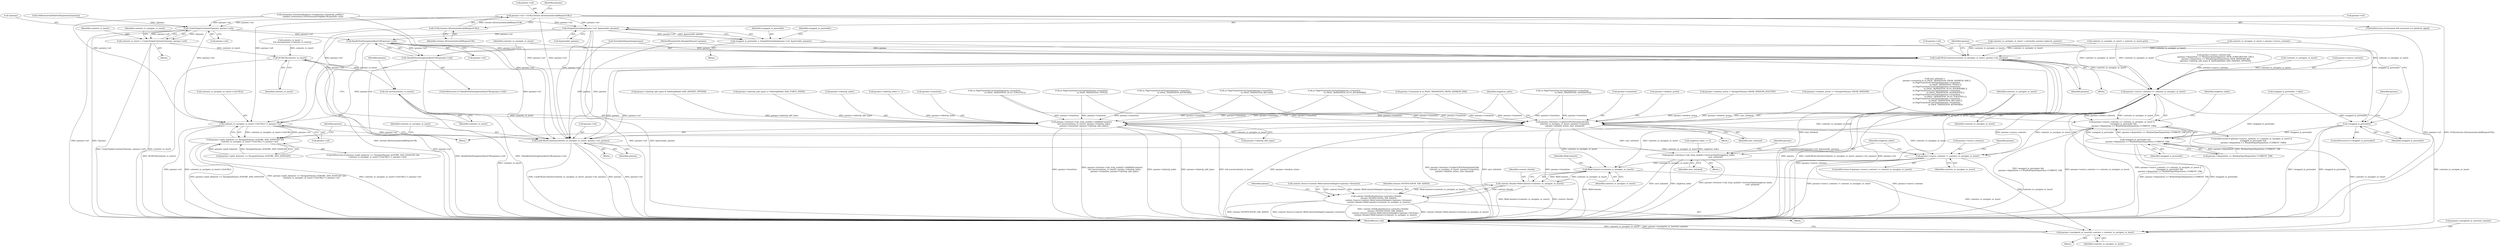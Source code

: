 digraph "0_Chrome_c552cd7b8a0862f6b3c8c6a07f98bda3721101eb_0@pointer" {
"1000136" [label="(Call,params->url = GURL(chrome::kExtensionInvalidRequestURL))"];
"1000140" [label="(Call,GURL(chrome::kExtensionInvalidRequestURL))"];
"1000419" [label="(Call,CreateTargetContents(*params, params->url))"];
"1000417" [label="(Call,contents_to_insert = CreateTargetContents(*params, params->url))"];
"1000543" [label="(Call,DCHECK(contents_to_insert))"];
"1000546" [label="(Call,std::move(contents_to_insert))"];
"1000545" [label="(Call,params->browser->tab_strip_model()->AddWebContents(\n        std::move(contents_to_insert), params->tabstrip_index,\n        params->transition, params->tabstrip_add_types))"];
"1000464" [label="(Call,HandleNonNavigationAboutURL(params->url))"];
"1000463" [label="(Call,!HandleNonNavigationAboutURL(params->url))"];
"1000469" [label="(Call,LoadURLInContents(contents_to_navigate_or_insert, params->url, params))"];
"1000502" [label="(Call,params->source_contents == contents_to_navigate_or_insert)"];
"1000501" [label="(Call,params->source_contents == contents_to_navigate_or_insert ||\n      (swapped_in_prerender &&\n       params->disposition == WindowOpenDisposition::CURRENT_TAB))"];
"1000515" [label="(Call,params->browser->UpdateUIForNavigationInTab(\n        contents_to_navigate_or_insert, params->transition,\n        params->window_action, user_initiated))"];
"1000599" [label="(Call,LoadURLInContents(contents_to_navigate_or_insert, params->url, params))"];
"1000606" [label="(Call,params->source_contents != contents_to_navigate_or_insert)"];
"1000657" [label="(Call,WebContents>(contents_to_navigate_or_insert))"];
"1000655" [label="(Call,content::Details<WebContents>(contents_to_navigate_or_insert))"];
"1000646" [label="(Call,content::NotificationService::current()->Notify(\n        chrome::NOTIFICATION_TAB_ADDED,\n        content::Source<content::WebContentsDelegate>(params->browser),\n        content::Details<WebContents>(contents_to_navigate_or_insert)))"];
"1000660" [label="(Call,params->navigated_or_inserted_contents = contents_to_navigate_or_insert)"];
"1000612" [label="(Call,params->browser->tab_strip_model()->ActivateTabAt(singleton_index,\n                                                        user_initiated))"];
"1000593" [label="(Call,contents_to_navigate_or_insert->GetURL() != params->url)"];
"1000587" [label="(Call,params->path_behavior == NavigateParams::IGNORE_AND_NAVIGATE &&\n               contents_to_navigate_or_insert->GetURL() != params->url)"];
"1000442" [label="(Call,SwapInPrerender(params->url, &prerender_params))"];
"1000440" [label="(Call,swapped_in_prerender = SwapInPrerender(params->url, &prerender_params))"];
"1000459" [label="(Call,!swapped_in_prerender)"];
"1000507" [label="(Call,swapped_in_prerender &&\n       params->disposition == WindowOpenDisposition::CURRENT_TAB)"];
"1000422" [label="(Call,params->url)"];
"1000419" [label="(Call,CreateTargetContents(*params, params->url))"];
"1000141" [label="(Identifier,chrome::kExtensionInvalidRequestURL)"];
"1000605" [label="(ControlStructure,if (params->source_contents != contents_to_navigate_or_insert))"];
"1000365" [label="(Call,ui::PageTransitionCoreTypeIs(params->transition,\n                                   ui::PAGE_TRANSITION_TYPED))"];
"1000588" [label="(Call,params->path_behavior == NavigateParams::IGNORE_AND_NAVIGATE)"];
"1000606" [label="(Call,params->source_contents != contents_to_navigate_or_insert)"];
"1000400" [label="(Call,swapped_in_prerender = false)"];
"1000440" [label="(Call,swapped_in_prerender = SwapInPrerender(params->url, &prerender_params))"];
"1000532" [label="(Call,params->tabstrip_index != -1)"];
"1000551" [label="(Call,params->transition)"];
"1000218" [label="(Call,GetBrowserAndTabForDisposition(*params))"];
"1000356" [label="(Call,user_initiated =\n      params->transition & ui::PAGE_TRANSITION_FROM_ADDRESS_BAR ||\n      ui::PageTransitionCoreTypeIs(params->transition,\n                                   ui::PAGE_TRANSITION_TYPED) ||\n      ui::PageTransitionCoreTypeIs(params->transition,\n                                   ui::PAGE_TRANSITION_AUTO_BOOKMARK) ||\n      ui::PageTransitionCoreTypeIs(params->transition,\n                                   ui::PAGE_TRANSITION_GENERATED) ||\n      ui::PageTransitionCoreTypeIs(params->transition,\n                                   ui::PAGE_TRANSITION_AUTO_TOPLEVEL) ||\n      ui::PageTransitionCoreTypeIs(params->transition,\n                                   ui::PAGE_TRANSITION_RELOAD) ||\n      ui::PageTransitionCoreTypeIs(params->transition,\n                                   ui::PAGE_TRANSITION_KEYWORD))"];
"1000507" [label="(Call,swapped_in_prerender &&\n       params->disposition == WindowOpenDisposition::CURRENT_TAB)"];
"1000377" [label="(Call,ui::PageTransitionCoreTypeIs(params->transition,\n                                   ui::PAGE_TRANSITION_GENERATED))"];
"1000523" [label="(Identifier,user_initiated)"];
"1000608" [label="(Identifier,params)"];
"1000645" [label="(Block,)"];
"1000647" [label="(Identifier,chrome::NOTIFICATION_TAB_ADDED)"];
"1000611" [label="(Block,)"];
"1000601" [label="(Call,params->url)"];
"1000517" [label="(Call,params->transition)"];
"1000545" [label="(Call,params->browser->tab_strip_model()->AddWebContents(\n        std::move(contents_to_insert), params->tabstrip_index,\n        params->transition, params->tabstrip_add_types))"];
"1000434" [label="(Call,contents_to_navigate_or_insert = params->source_contents)"];
"1000538" [label="(Call,params->tabstrip_add_types |= TabStripModel::ADD_FORCE_INDEX)"];
"1000471" [label="(Call,params->url)"];
"1000527" [label="(Identifier,singleton_index)"];
"1000140" [label="(Call,GURL(chrome::kExtensionInvalidRequestURL))"];
"1000600" [label="(Identifier,contents_to_navigate_or_insert)"];
"1000508" [label="(Identifier,swapped_in_prerender)"];
"1000137" [label="(Call,params->url)"];
"1000478" [label="(Call,params->source_contents &&\n      (params->disposition == WindowOpenDisposition::NEW_FOREGROUND_TAB ||\n       params->disposition == WindowOpenDisposition::NEW_WINDOW) &&\n      (params->tabstrip_add_types & TabStripModel::ADD_INHERIT_OPENER))"];
"1000146" [label="(Identifier,params)"];
"1000516" [label="(Identifier,contents_to_navigate_or_insert)"];
"1000450" [label="(Call,contents_to_navigate_or_insert = prerender_params.replaced_contents)"];
"1000449" [label="(Identifier,swapped_in_prerender)"];
"1000662" [label="(Identifier,params)"];
"1000474" [label="(Identifier,params)"];
"1000543" [label="(Call,DCHECK(contents_to_insert))"];
"1000657" [label="(Call,WebContents>(contents_to_navigate_or_insert))"];
"1000548" [label="(Call,params->tabstrip_index)"];
"1000544" [label="(Identifier,contents_to_insert)"];
"1000464" [label="(Call,HandleNonNavigationAboutURL(params->url))"];
"1000610" [label="(Identifier,contents_to_navigate_or_insert)"];
"1000371" [label="(Call,ui::PageTransitionCoreTypeIs(params->transition,\n                                   ui::PAGE_TRANSITION_AUTO_BOOKMARK))"];
"1000665" [label="(MethodReturn,void)"];
"1000646" [label="(Call,content::NotificationService::current()->Notify(\n        chrome::NOTIFICATION_TAB_ADDED,\n        content::Source<content::WebContentsDelegate>(params->browser),\n        content::Details<WebContents>(contents_to_navigate_or_insert)))"];
"1000520" [label="(Call,params->window_action)"];
"1000546" [label="(Call,std::move(contents_to_insert))"];
"1000359" [label="(Call,params->transition & ui::PAGE_TRANSITION_FROM_ADDRESS_BAR)"];
"1000416" [label="(Block,)"];
"1000613" [label="(Identifier,singleton_index)"];
"1000128" [label="(Call,extensions::ExtensionRegistry::Get(params->initiating_profile)->\n        enabled_extensions().GetExtensionOrAppByURL(params->url))"];
"1000648" [label="(Call,content::Source<content::WebContentsDelegate>(params->browser))"];
"1000470" [label="(Identifier,contents_to_navigate_or_insert)"];
"1000515" [label="(Call,params->browser->UpdateUIForNavigationInTab(\n        contents_to_navigate_or_insert, params->transition,\n        params->window_action, user_initiated))"];
"1000558" [label="(Call,singleton_index >= 0)"];
"1000502" [label="(Call,params->source_contents == contents_to_navigate_or_insert)"];
"1000514" [label="(Block,)"];
"1000425" [label="(Call,contents_to_navigate_or_insert = contents_to_insert.get())"];
"1000559" [label="(Identifier,singleton_index)"];
"1000309" [label="(Call,NormalizeDisposition(params))"];
"1000587" [label="(Call,params->path_behavior == NavigateParams::IGNORE_AND_NAVIGATE &&\n               contents_to_navigate_or_insert->GetURL() != params->url)"];
"1000594" [label="(Call,contents_to_navigate_or_insert->GetURL())"];
"1000554" [label="(Call,params->tabstrip_add_types)"];
"1000389" [label="(Call,ui::PageTransitionCoreTypeIs(params->transition,\n                                   ui::PAGE_TRANSITION_RELOAD))"];
"1000458" [label="(ControlStructure,if (!swapped_in_prerender))"];
"1000460" [label="(Identifier,swapped_in_prerender)"];
"1000303" [label="(Call,contents_to_insert =\n      std::move(params->contents_to_insert))"];
"1000394" [label="(Call,ui::PageTransitionCoreTypeIs(params->transition,\n                                   ui::PAGE_TRANSITION_KEYWORD))"];
"1000466" [label="(Identifier,params)"];
"1000443" [label="(Call,params->url)"];
"1000446" [label="(Call,&prerender_params)"];
"1000383" [label="(Call,ui::PageTransitionCoreTypeIs(params->transition,\n                                   ui::PAGE_TRANSITION_AUTO_TOPLEVEL))"];
"1000509" [label="(Call,params->disposition == WindowOpenDisposition::CURRENT_TAB)"];
"1000607" [label="(Call,params->source_contents)"];
"1000480" [label="(Identifier,params)"];
"1000595" [label="(Call,params->url)"];
"1000417" [label="(Call,contents_to_insert = CreateTargetContents(*params, params->url))"];
"1000429" [label="(Block,)"];
"1000132" [label="(ControlStructure,if (extension && extension->is_platform_app()))"];
"1000586" [label="(ControlStructure,if (params->path_behavior == NavigateParams::IGNORE_AND_NAVIGATE &&\n               contents_to_navigate_or_insert->GetURL() != params->url))"];
"1000469" [label="(Call,LoadURLInContents(contents_to_navigate_or_insert, params->url, params))"];
"1000549" [label="(Identifier,params)"];
"1000593" [label="(Call,contents_to_navigate_or_insert->GetURL() != params->url)"];
"1000612" [label="(Call,params->browser->tab_strip_model()->ActivateTabAt(singleton_index,\n                                                        user_initiated))"];
"1000604" [label="(Identifier,params)"];
"1000459" [label="(Call,!swapped_in_prerender)"];
"1000530" [label="(Block,)"];
"1000642" [label="(Identifier,params)"];
"1000465" [label="(Call,params->url)"];
"1000614" [label="(Identifier,user_initiated)"];
"1000404" [label="(Call,!contents_to_navigate_or_insert)"];
"1000656" [label="(Identifier,content::Details)"];
"1000102" [label="(Block,)"];
"1000618" [label="(Identifier,params)"];
"1000494" [label="(Call,params->tabstrip_add_types & TabStripModel::ADD_INHERIT_OPENER)"];
"1000500" [label="(ControlStructure,if (params->source_contents == contents_to_navigate_or_insert ||\n      (swapped_in_prerender &&\n       params->disposition == WindowOpenDisposition::CURRENT_TAB)))"];
"1000599" [label="(Call,LoadURLInContents(contents_to_navigate_or_insert, params->url, params))"];
"1000462" [label="(ControlStructure,if (!HandleNonNavigationAboutURL(params->url)))"];
"1000659" [label="(Identifier,contents_to_navigate_or_insert)"];
"1000664" [label="(Identifier,contents_to_navigate_or_insert)"];
"1000660" [label="(Call,params->navigated_or_inserted_contents = contents_to_navigate_or_insert)"];
"1000101" [label="(MethodParameterIn,NavigateParams* params)"];
"1000442" [label="(Call,SwapInPrerender(params->url, &prerender_params))"];
"1000506" [label="(Identifier,contents_to_navigate_or_insert)"];
"1000441" [label="(Identifier,swapped_in_prerender)"];
"1000655" [label="(Call,content::Details<WebContents>(contents_to_navigate_or_insert))"];
"1000418" [label="(Identifier,contents_to_insert)"];
"1000136" [label="(Call,params->url = GURL(chrome::kExtensionInvalidRequestURL))"];
"1000463" [label="(Call,!HandleNonNavigationAboutURL(params->url))"];
"1000350" [label="(Call,params->window_action = NavigateParams::SHOW_WINDOW_INACTIVE)"];
"1000658" [label="(Identifier,WebContents)"];
"1000503" [label="(Call,params->source_contents)"];
"1000661" [label="(Call,params->navigated_or_inserted_contents)"];
"1000547" [label="(Identifier,contents_to_insert)"];
"1000468" [label="(Block,)"];
"1000426" [label="(Identifier,contents_to_navigate_or_insert)"];
"1000501" [label="(Call,params->source_contents == contents_to_navigate_or_insert ||\n      (swapped_in_prerender &&\n       params->disposition == WindowOpenDisposition::CURRENT_TAB))"];
"1000333" [label="(Call,params->window_action == NavigateParams::SHOW_WINDOW)"];
"1000420" [label="(Call,*params)"];
"1000598" [label="(Block,)"];
"1000136" -> "1000132"  [label="AST: "];
"1000136" -> "1000140"  [label="CFG: "];
"1000137" -> "1000136"  [label="AST: "];
"1000140" -> "1000136"  [label="AST: "];
"1000146" -> "1000136"  [label="CFG: "];
"1000136" -> "1000665"  [label="DDG: GURL(chrome::kExtensionInvalidRequestURL)"];
"1000136" -> "1000665"  [label="DDG: params->url"];
"1000140" -> "1000136"  [label="DDG: chrome::kExtensionInvalidRequestURL"];
"1000136" -> "1000419"  [label="DDG: params->url"];
"1000136" -> "1000442"  [label="DDG: params->url"];
"1000136" -> "1000593"  [label="DDG: params->url"];
"1000136" -> "1000599"  [label="DDG: params->url"];
"1000140" -> "1000141"  [label="CFG: "];
"1000141" -> "1000140"  [label="AST: "];
"1000140" -> "1000665"  [label="DDG: chrome::kExtensionInvalidRequestURL"];
"1000419" -> "1000417"  [label="AST: "];
"1000419" -> "1000422"  [label="CFG: "];
"1000420" -> "1000419"  [label="AST: "];
"1000422" -> "1000419"  [label="AST: "];
"1000417" -> "1000419"  [label="CFG: "];
"1000419" -> "1000665"  [label="DDG: *params"];
"1000419" -> "1000665"  [label="DDG: params->url"];
"1000419" -> "1000417"  [label="DDG: *params"];
"1000419" -> "1000417"  [label="DDG: params->url"];
"1000218" -> "1000419"  [label="DDG: *params"];
"1000128" -> "1000419"  [label="DDG: params->url"];
"1000419" -> "1000464"  [label="DDG: params->url"];
"1000419" -> "1000593"  [label="DDG: params->url"];
"1000419" -> "1000599"  [label="DDG: params->url"];
"1000417" -> "1000416"  [label="AST: "];
"1000418" -> "1000417"  [label="AST: "];
"1000426" -> "1000417"  [label="CFG: "];
"1000417" -> "1000665"  [label="DDG: contents_to_insert"];
"1000417" -> "1000665"  [label="DDG: CreateTargetContents(*params, params->url)"];
"1000417" -> "1000543"  [label="DDG: contents_to_insert"];
"1000543" -> "1000530"  [label="AST: "];
"1000543" -> "1000544"  [label="CFG: "];
"1000544" -> "1000543"  [label="AST: "];
"1000547" -> "1000543"  [label="CFG: "];
"1000543" -> "1000665"  [label="DDG: DCHECK(contents_to_insert)"];
"1000303" -> "1000543"  [label="DDG: contents_to_insert"];
"1000543" -> "1000546"  [label="DDG: contents_to_insert"];
"1000546" -> "1000545"  [label="AST: "];
"1000546" -> "1000547"  [label="CFG: "];
"1000547" -> "1000546"  [label="AST: "];
"1000549" -> "1000546"  [label="CFG: "];
"1000546" -> "1000665"  [label="DDG: contents_to_insert"];
"1000546" -> "1000545"  [label="DDG: contents_to_insert"];
"1000545" -> "1000530"  [label="AST: "];
"1000545" -> "1000554"  [label="CFG: "];
"1000548" -> "1000545"  [label="AST: "];
"1000551" -> "1000545"  [label="AST: "];
"1000554" -> "1000545"  [label="AST: "];
"1000559" -> "1000545"  [label="CFG: "];
"1000545" -> "1000665"  [label="DDG: params->tabstrip_index"];
"1000545" -> "1000665"  [label="DDG: params->tabstrip_add_types"];
"1000545" -> "1000665"  [label="DDG: std::move(contents_to_insert)"];
"1000545" -> "1000665"  [label="DDG: params->transition"];
"1000545" -> "1000665"  [label="DDG: params->browser->tab_strip_model()->AddWebContents(\n        std::move(contents_to_insert), params->tabstrip_index,\n        params->transition, params->tabstrip_add_types)"];
"1000532" -> "1000545"  [label="DDG: params->tabstrip_index"];
"1000383" -> "1000545"  [label="DDG: params->transition"];
"1000365" -> "1000545"  [label="DDG: params->transition"];
"1000389" -> "1000545"  [label="DDG: params->transition"];
"1000371" -> "1000545"  [label="DDG: params->transition"];
"1000394" -> "1000545"  [label="DDG: params->transition"];
"1000359" -> "1000545"  [label="DDG: params->transition"];
"1000377" -> "1000545"  [label="DDG: params->transition"];
"1000494" -> "1000545"  [label="DDG: params->tabstrip_add_types"];
"1000538" -> "1000545"  [label="DDG: params->tabstrip_add_types"];
"1000464" -> "1000463"  [label="AST: "];
"1000464" -> "1000465"  [label="CFG: "];
"1000465" -> "1000464"  [label="AST: "];
"1000463" -> "1000464"  [label="CFG: "];
"1000464" -> "1000665"  [label="DDG: params->url"];
"1000464" -> "1000463"  [label="DDG: params->url"];
"1000442" -> "1000464"  [label="DDG: params->url"];
"1000464" -> "1000469"  [label="DDG: params->url"];
"1000464" -> "1000593"  [label="DDG: params->url"];
"1000464" -> "1000599"  [label="DDG: params->url"];
"1000463" -> "1000462"  [label="AST: "];
"1000470" -> "1000463"  [label="CFG: "];
"1000480" -> "1000463"  [label="CFG: "];
"1000463" -> "1000665"  [label="DDG: !HandleNonNavigationAboutURL(params->url)"];
"1000463" -> "1000665"  [label="DDG: HandleNonNavigationAboutURL(params->url)"];
"1000469" -> "1000468"  [label="AST: "];
"1000469" -> "1000474"  [label="CFG: "];
"1000470" -> "1000469"  [label="AST: "];
"1000471" -> "1000469"  [label="AST: "];
"1000474" -> "1000469"  [label="AST: "];
"1000480" -> "1000469"  [label="CFG: "];
"1000469" -> "1000665"  [label="DDG: params"];
"1000469" -> "1000665"  [label="DDG: LoadURLInContents(contents_to_navigate_or_insert, params->url, params)"];
"1000469" -> "1000665"  [label="DDG: params->url"];
"1000425" -> "1000469"  [label="DDG: contents_to_navigate_or_insert"];
"1000434" -> "1000469"  [label="DDG: contents_to_navigate_or_insert"];
"1000450" -> "1000469"  [label="DDG: contents_to_navigate_or_insert"];
"1000309" -> "1000469"  [label="DDG: params"];
"1000101" -> "1000469"  [label="DDG: params"];
"1000469" -> "1000502"  [label="DDG: contents_to_navigate_or_insert"];
"1000469" -> "1000593"  [label="DDG: params->url"];
"1000469" -> "1000599"  [label="DDG: params->url"];
"1000469" -> "1000599"  [label="DDG: params"];
"1000502" -> "1000501"  [label="AST: "];
"1000502" -> "1000506"  [label="CFG: "];
"1000503" -> "1000502"  [label="AST: "];
"1000506" -> "1000502"  [label="AST: "];
"1000508" -> "1000502"  [label="CFG: "];
"1000501" -> "1000502"  [label="CFG: "];
"1000502" -> "1000665"  [label="DDG: params->source_contents"];
"1000502" -> "1000501"  [label="DDG: params->source_contents"];
"1000502" -> "1000501"  [label="DDG: contents_to_navigate_or_insert"];
"1000478" -> "1000502"  [label="DDG: params->source_contents"];
"1000404" -> "1000502"  [label="DDG: contents_to_navigate_or_insert"];
"1000425" -> "1000502"  [label="DDG: contents_to_navigate_or_insert"];
"1000434" -> "1000502"  [label="DDG: contents_to_navigate_or_insert"];
"1000450" -> "1000502"  [label="DDG: contents_to_navigate_or_insert"];
"1000502" -> "1000515"  [label="DDG: contents_to_navigate_or_insert"];
"1000502" -> "1000599"  [label="DDG: contents_to_navigate_or_insert"];
"1000502" -> "1000606"  [label="DDG: params->source_contents"];
"1000502" -> "1000606"  [label="DDG: contents_to_navigate_or_insert"];
"1000502" -> "1000657"  [label="DDG: contents_to_navigate_or_insert"];
"1000502" -> "1000660"  [label="DDG: contents_to_navigate_or_insert"];
"1000501" -> "1000500"  [label="AST: "];
"1000501" -> "1000507"  [label="CFG: "];
"1000507" -> "1000501"  [label="AST: "];
"1000516" -> "1000501"  [label="CFG: "];
"1000527" -> "1000501"  [label="CFG: "];
"1000501" -> "1000665"  [label="DDG: swapped_in_prerender &&\n       params->disposition == WindowOpenDisposition::CURRENT_TAB"];
"1000501" -> "1000665"  [label="DDG: params->source_contents == contents_to_navigate_or_insert"];
"1000501" -> "1000665"  [label="DDG: params->source_contents == contents_to_navigate_or_insert ||\n      (swapped_in_prerender &&\n       params->disposition == WindowOpenDisposition::CURRENT_TAB)"];
"1000507" -> "1000501"  [label="DDG: swapped_in_prerender"];
"1000507" -> "1000501"  [label="DDG: params->disposition == WindowOpenDisposition::CURRENT_TAB"];
"1000515" -> "1000514"  [label="AST: "];
"1000515" -> "1000523"  [label="CFG: "];
"1000516" -> "1000515"  [label="AST: "];
"1000517" -> "1000515"  [label="AST: "];
"1000520" -> "1000515"  [label="AST: "];
"1000523" -> "1000515"  [label="AST: "];
"1000559" -> "1000515"  [label="CFG: "];
"1000515" -> "1000665"  [label="DDG: params->window_action"];
"1000515" -> "1000665"  [label="DDG: params->browser->UpdateUIForNavigationInTab(\n        contents_to_navigate_or_insert, params->transition,\n        params->window_action, user_initiated)"];
"1000515" -> "1000665"  [label="DDG: user_initiated"];
"1000515" -> "1000665"  [label="DDG: params->transition"];
"1000383" -> "1000515"  [label="DDG: params->transition"];
"1000365" -> "1000515"  [label="DDG: params->transition"];
"1000389" -> "1000515"  [label="DDG: params->transition"];
"1000371" -> "1000515"  [label="DDG: params->transition"];
"1000394" -> "1000515"  [label="DDG: params->transition"];
"1000359" -> "1000515"  [label="DDG: params->transition"];
"1000377" -> "1000515"  [label="DDG: params->transition"];
"1000333" -> "1000515"  [label="DDG: params->window_action"];
"1000350" -> "1000515"  [label="DDG: params->window_action"];
"1000356" -> "1000515"  [label="DDG: user_initiated"];
"1000515" -> "1000599"  [label="DDG: contents_to_navigate_or_insert"];
"1000515" -> "1000606"  [label="DDG: contents_to_navigate_or_insert"];
"1000515" -> "1000612"  [label="DDG: user_initiated"];
"1000515" -> "1000657"  [label="DDG: contents_to_navigate_or_insert"];
"1000515" -> "1000660"  [label="DDG: contents_to_navigate_or_insert"];
"1000599" -> "1000598"  [label="AST: "];
"1000599" -> "1000604"  [label="CFG: "];
"1000600" -> "1000599"  [label="AST: "];
"1000601" -> "1000599"  [label="AST: "];
"1000604" -> "1000599"  [label="AST: "];
"1000608" -> "1000599"  [label="CFG: "];
"1000599" -> "1000665"  [label="DDG: LoadURLInContents(contents_to_navigate_or_insert, params->url, params)"];
"1000599" -> "1000665"  [label="DDG: params"];
"1000599" -> "1000665"  [label="DDG: params->url"];
"1000128" -> "1000599"  [label="DDG: params->url"];
"1000442" -> "1000599"  [label="DDG: params->url"];
"1000593" -> "1000599"  [label="DDG: params->url"];
"1000309" -> "1000599"  [label="DDG: params"];
"1000101" -> "1000599"  [label="DDG: params"];
"1000599" -> "1000606"  [label="DDG: contents_to_navigate_or_insert"];
"1000606" -> "1000605"  [label="AST: "];
"1000606" -> "1000610"  [label="CFG: "];
"1000607" -> "1000606"  [label="AST: "];
"1000610" -> "1000606"  [label="AST: "];
"1000613" -> "1000606"  [label="CFG: "];
"1000642" -> "1000606"  [label="CFG: "];
"1000606" -> "1000665"  [label="DDG: params->source_contents"];
"1000606" -> "1000665"  [label="DDG: params->source_contents != contents_to_navigate_or_insert"];
"1000606" -> "1000657"  [label="DDG: contents_to_navigate_or_insert"];
"1000606" -> "1000660"  [label="DDG: contents_to_navigate_or_insert"];
"1000657" -> "1000655"  [label="AST: "];
"1000657" -> "1000659"  [label="CFG: "];
"1000658" -> "1000657"  [label="AST: "];
"1000659" -> "1000657"  [label="AST: "];
"1000655" -> "1000657"  [label="CFG: "];
"1000657" -> "1000665"  [label="DDG: WebContents"];
"1000657" -> "1000655"  [label="DDG: WebContents"];
"1000657" -> "1000655"  [label="DDG: contents_to_navigate_or_insert"];
"1000657" -> "1000660"  [label="DDG: contents_to_navigate_or_insert"];
"1000655" -> "1000646"  [label="AST: "];
"1000656" -> "1000655"  [label="AST: "];
"1000646" -> "1000655"  [label="CFG: "];
"1000655" -> "1000665"  [label="DDG: content::Details"];
"1000655" -> "1000665"  [label="DDG: WebContents>(contents_to_navigate_or_insert)"];
"1000655" -> "1000646"  [label="DDG: content::Details"];
"1000655" -> "1000646"  [label="DDG: WebContents>(contents_to_navigate_or_insert)"];
"1000646" -> "1000645"  [label="AST: "];
"1000647" -> "1000646"  [label="AST: "];
"1000648" -> "1000646"  [label="AST: "];
"1000662" -> "1000646"  [label="CFG: "];
"1000646" -> "1000665"  [label="DDG: content::NotificationService::current()->Notify(\n        chrome::NOTIFICATION_TAB_ADDED,\n        content::Source<content::WebContentsDelegate>(params->browser),\n        content::Details<WebContents>(contents_to_navigate_or_insert))"];
"1000646" -> "1000665"  [label="DDG: content::Details<WebContents>(contents_to_navigate_or_insert)"];
"1000646" -> "1000665"  [label="DDG: chrome::NOTIFICATION_TAB_ADDED"];
"1000646" -> "1000665"  [label="DDG: content::Source<content::WebContentsDelegate>(params->browser)"];
"1000648" -> "1000646"  [label="DDG: content::Source"];
"1000648" -> "1000646"  [label="DDG: content::WebContentsDelegate>(params->browser)"];
"1000660" -> "1000102"  [label="AST: "];
"1000660" -> "1000664"  [label="CFG: "];
"1000661" -> "1000660"  [label="AST: "];
"1000664" -> "1000660"  [label="AST: "];
"1000665" -> "1000660"  [label="CFG: "];
"1000660" -> "1000665"  [label="DDG: contents_to_navigate_or_insert"];
"1000660" -> "1000665"  [label="DDG: params->navigated_or_inserted_contents"];
"1000612" -> "1000611"  [label="AST: "];
"1000612" -> "1000614"  [label="CFG: "];
"1000613" -> "1000612"  [label="AST: "];
"1000614" -> "1000612"  [label="AST: "];
"1000618" -> "1000612"  [label="CFG: "];
"1000612" -> "1000665"  [label="DDG: user_initiated"];
"1000612" -> "1000665"  [label="DDG: singleton_index"];
"1000612" -> "1000665"  [label="DDG: params->browser->tab_strip_model()->ActivateTabAt(singleton_index,\n                                                        user_initiated)"];
"1000558" -> "1000612"  [label="DDG: singleton_index"];
"1000356" -> "1000612"  [label="DDG: user_initiated"];
"1000593" -> "1000587"  [label="AST: "];
"1000593" -> "1000595"  [label="CFG: "];
"1000594" -> "1000593"  [label="AST: "];
"1000595" -> "1000593"  [label="AST: "];
"1000587" -> "1000593"  [label="CFG: "];
"1000593" -> "1000665"  [label="DDG: params->url"];
"1000593" -> "1000665"  [label="DDG: contents_to_navigate_or_insert->GetURL()"];
"1000593" -> "1000587"  [label="DDG: contents_to_navigate_or_insert->GetURL()"];
"1000593" -> "1000587"  [label="DDG: params->url"];
"1000128" -> "1000593"  [label="DDG: params->url"];
"1000442" -> "1000593"  [label="DDG: params->url"];
"1000587" -> "1000586"  [label="AST: "];
"1000587" -> "1000588"  [label="CFG: "];
"1000588" -> "1000587"  [label="AST: "];
"1000600" -> "1000587"  [label="CFG: "];
"1000608" -> "1000587"  [label="CFG: "];
"1000587" -> "1000665"  [label="DDG: params->path_behavior == NavigateParams::IGNORE_AND_NAVIGATE"];
"1000587" -> "1000665"  [label="DDG: params->path_behavior == NavigateParams::IGNORE_AND_NAVIGATE &&\n               contents_to_navigate_or_insert->GetURL() != params->url"];
"1000587" -> "1000665"  [label="DDG: contents_to_navigate_or_insert->GetURL() != params->url"];
"1000588" -> "1000587"  [label="DDG: params->path_behavior"];
"1000588" -> "1000587"  [label="DDG: NavigateParams::IGNORE_AND_NAVIGATE"];
"1000442" -> "1000440"  [label="AST: "];
"1000442" -> "1000446"  [label="CFG: "];
"1000443" -> "1000442"  [label="AST: "];
"1000446" -> "1000442"  [label="AST: "];
"1000440" -> "1000442"  [label="CFG: "];
"1000442" -> "1000665"  [label="DDG: params->url"];
"1000442" -> "1000665"  [label="DDG: &prerender_params"];
"1000442" -> "1000440"  [label="DDG: params->url"];
"1000442" -> "1000440"  [label="DDG: &prerender_params"];
"1000128" -> "1000442"  [label="DDG: params->url"];
"1000440" -> "1000429"  [label="AST: "];
"1000441" -> "1000440"  [label="AST: "];
"1000449" -> "1000440"  [label="CFG: "];
"1000440" -> "1000665"  [label="DDG: SwapInPrerender(params->url, &prerender_params)"];
"1000440" -> "1000459"  [label="DDG: swapped_in_prerender"];
"1000459" -> "1000458"  [label="AST: "];
"1000459" -> "1000460"  [label="CFG: "];
"1000460" -> "1000459"  [label="AST: "];
"1000466" -> "1000459"  [label="CFG: "];
"1000480" -> "1000459"  [label="CFG: "];
"1000459" -> "1000665"  [label="DDG: swapped_in_prerender"];
"1000459" -> "1000665"  [label="DDG: !swapped_in_prerender"];
"1000400" -> "1000459"  [label="DDG: swapped_in_prerender"];
"1000459" -> "1000507"  [label="DDG: swapped_in_prerender"];
"1000507" -> "1000508"  [label="CFG: "];
"1000507" -> "1000509"  [label="CFG: "];
"1000508" -> "1000507"  [label="AST: "];
"1000509" -> "1000507"  [label="AST: "];
"1000507" -> "1000665"  [label="DDG: params->disposition == WindowOpenDisposition::CURRENT_TAB"];
"1000507" -> "1000665"  [label="DDG: swapped_in_prerender"];
"1000400" -> "1000507"  [label="DDG: swapped_in_prerender"];
"1000509" -> "1000507"  [label="DDG: params->disposition"];
"1000509" -> "1000507"  [label="DDG: WindowOpenDisposition::CURRENT_TAB"];
}
